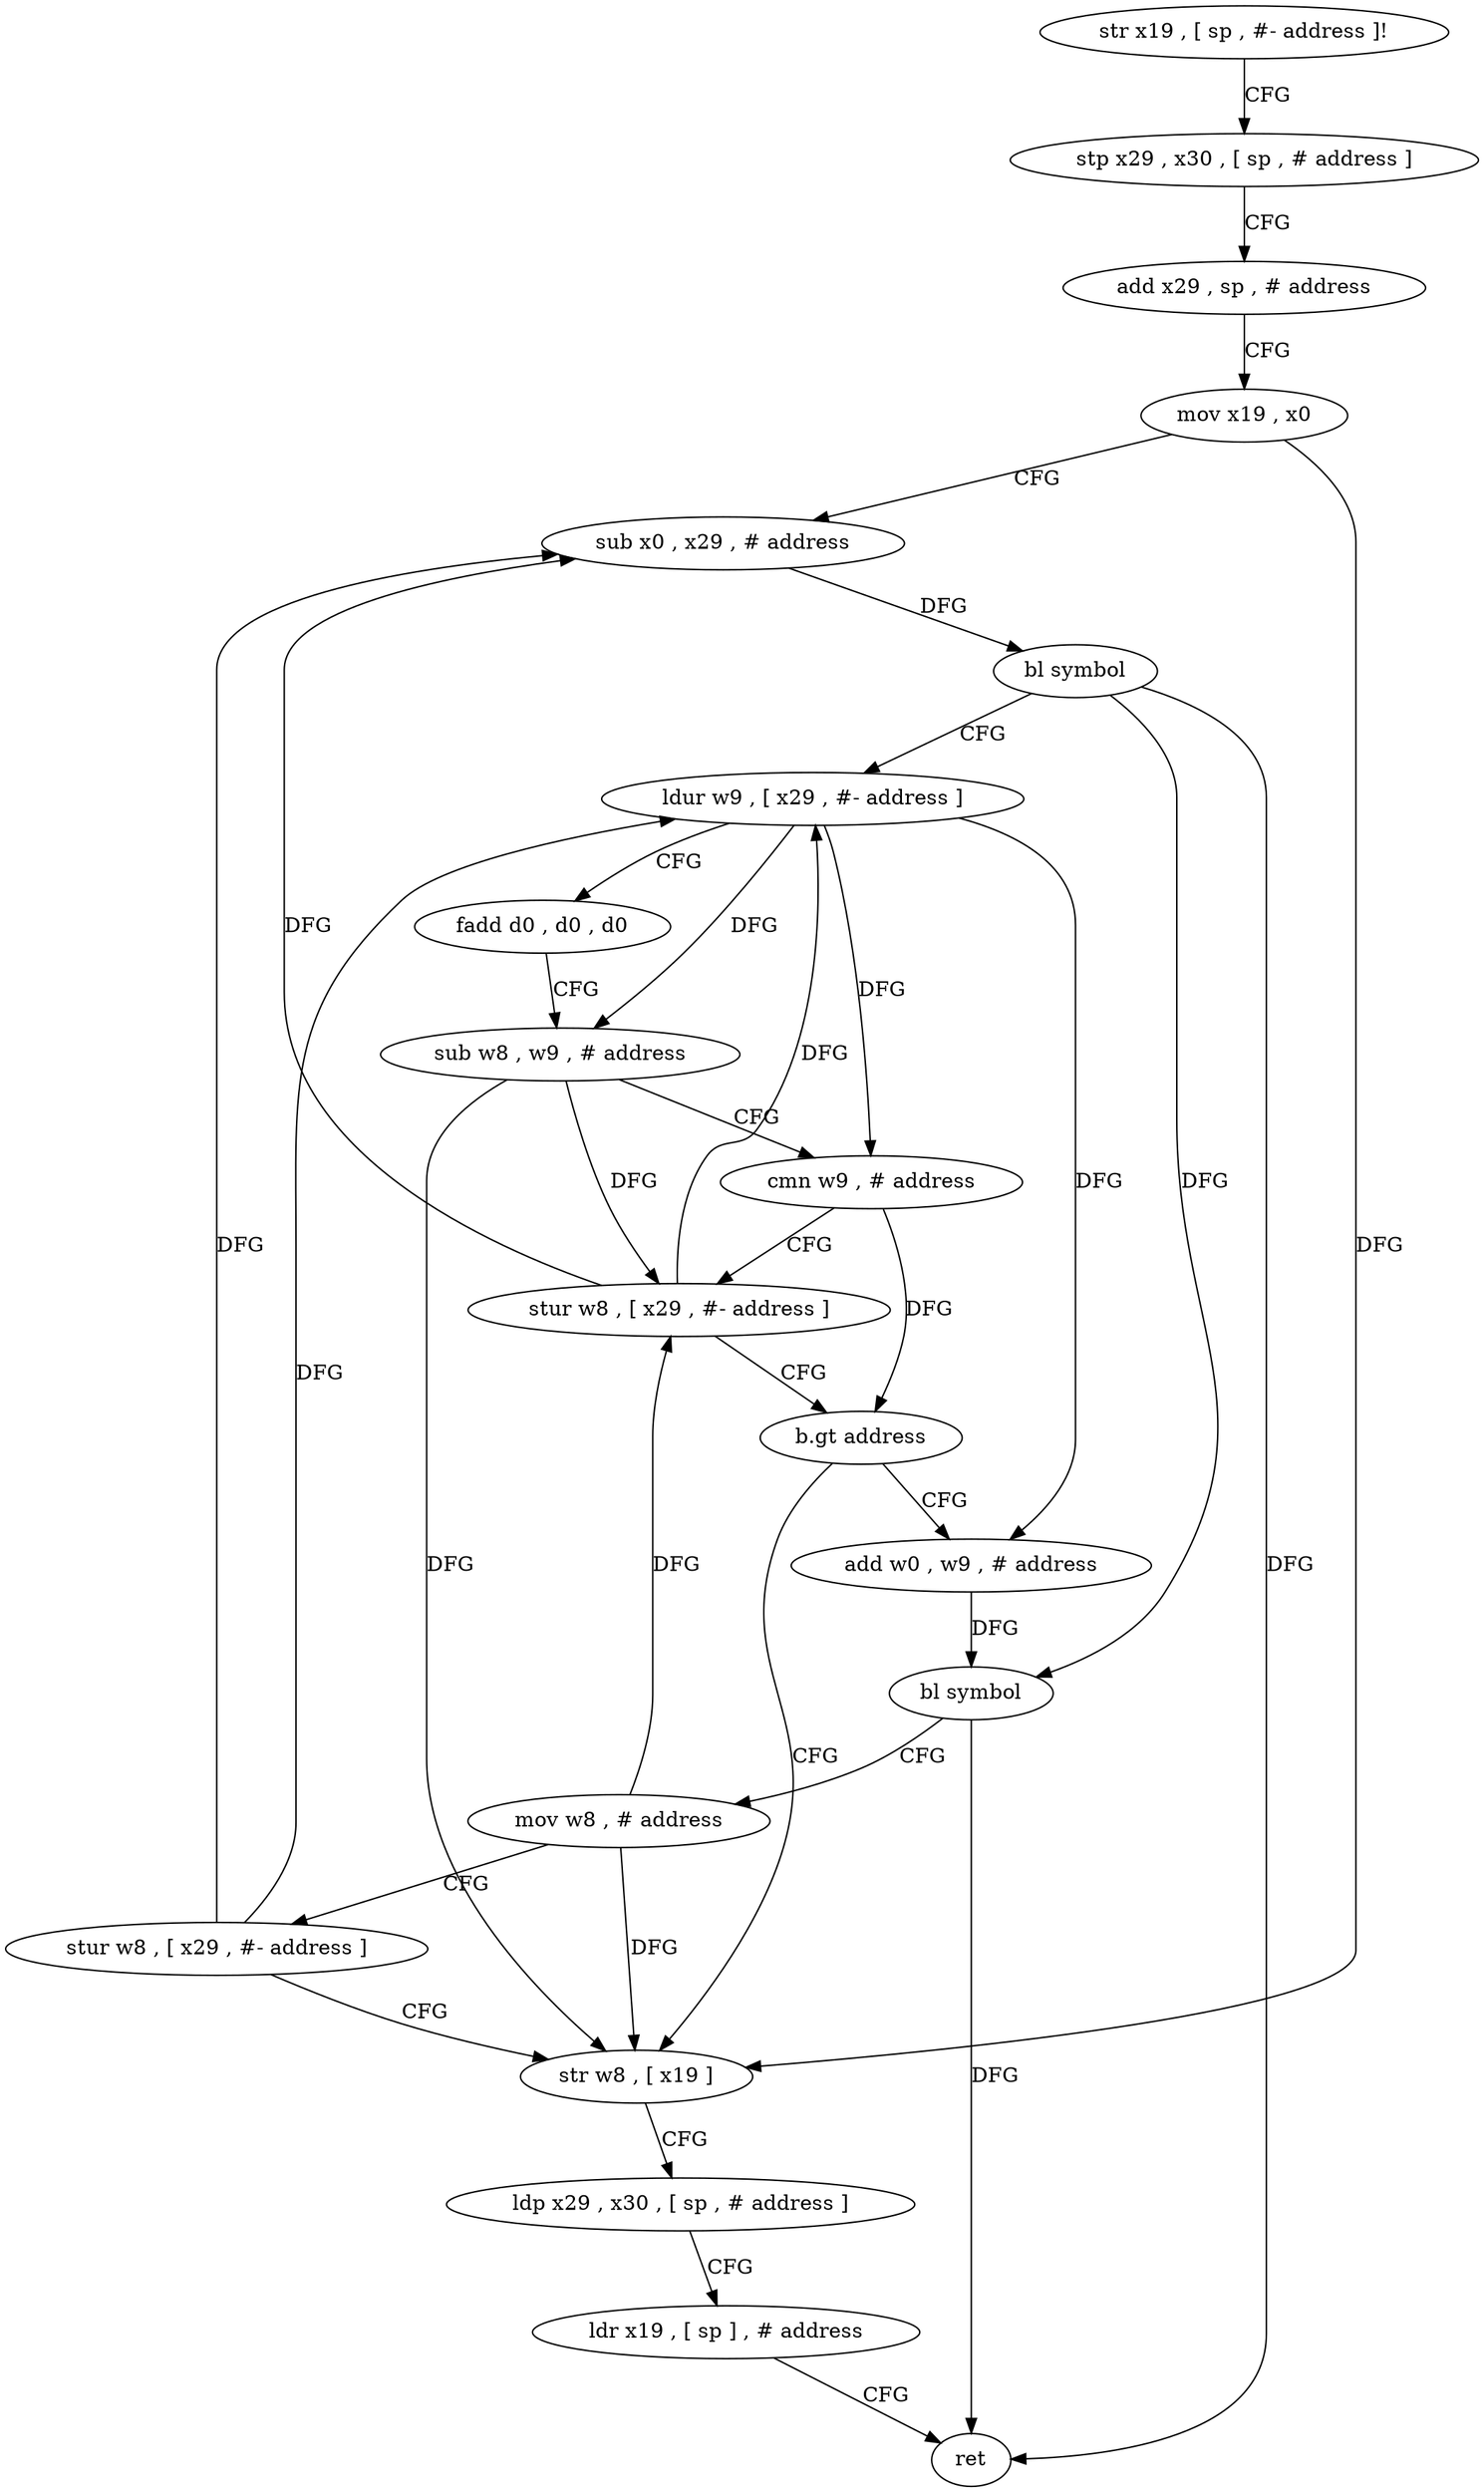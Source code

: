 digraph "func" {
"207016" [label = "str x19 , [ sp , #- address ]!" ]
"207020" [label = "stp x29 , x30 , [ sp , # address ]" ]
"207024" [label = "add x29 , sp , # address" ]
"207028" [label = "mov x19 , x0" ]
"207032" [label = "sub x0 , x29 , # address" ]
"207036" [label = "bl symbol" ]
"207040" [label = "ldur w9 , [ x29 , #- address ]" ]
"207044" [label = "fadd d0 , d0 , d0" ]
"207048" [label = "sub w8 , w9 , # address" ]
"207052" [label = "cmn w9 , # address" ]
"207056" [label = "stur w8 , [ x29 , #- address ]" ]
"207060" [label = "b.gt address" ]
"207080" [label = "str w8 , [ x19 ]" ]
"207064" [label = "add w0 , w9 , # address" ]
"207084" [label = "ldp x29 , x30 , [ sp , # address ]" ]
"207088" [label = "ldr x19 , [ sp ] , # address" ]
"207092" [label = "ret" ]
"207068" [label = "bl symbol" ]
"207072" [label = "mov w8 , # address" ]
"207076" [label = "stur w8 , [ x29 , #- address ]" ]
"207016" -> "207020" [ label = "CFG" ]
"207020" -> "207024" [ label = "CFG" ]
"207024" -> "207028" [ label = "CFG" ]
"207028" -> "207032" [ label = "CFG" ]
"207028" -> "207080" [ label = "DFG" ]
"207032" -> "207036" [ label = "DFG" ]
"207036" -> "207040" [ label = "CFG" ]
"207036" -> "207092" [ label = "DFG" ]
"207036" -> "207068" [ label = "DFG" ]
"207040" -> "207044" [ label = "CFG" ]
"207040" -> "207048" [ label = "DFG" ]
"207040" -> "207052" [ label = "DFG" ]
"207040" -> "207064" [ label = "DFG" ]
"207044" -> "207048" [ label = "CFG" ]
"207048" -> "207052" [ label = "CFG" ]
"207048" -> "207056" [ label = "DFG" ]
"207048" -> "207080" [ label = "DFG" ]
"207052" -> "207056" [ label = "CFG" ]
"207052" -> "207060" [ label = "DFG" ]
"207056" -> "207060" [ label = "CFG" ]
"207056" -> "207032" [ label = "DFG" ]
"207056" -> "207040" [ label = "DFG" ]
"207060" -> "207080" [ label = "CFG" ]
"207060" -> "207064" [ label = "CFG" ]
"207080" -> "207084" [ label = "CFG" ]
"207064" -> "207068" [ label = "DFG" ]
"207084" -> "207088" [ label = "CFG" ]
"207088" -> "207092" [ label = "CFG" ]
"207068" -> "207072" [ label = "CFG" ]
"207068" -> "207092" [ label = "DFG" ]
"207072" -> "207076" [ label = "CFG" ]
"207072" -> "207056" [ label = "DFG" ]
"207072" -> "207080" [ label = "DFG" ]
"207076" -> "207080" [ label = "CFG" ]
"207076" -> "207032" [ label = "DFG" ]
"207076" -> "207040" [ label = "DFG" ]
}
